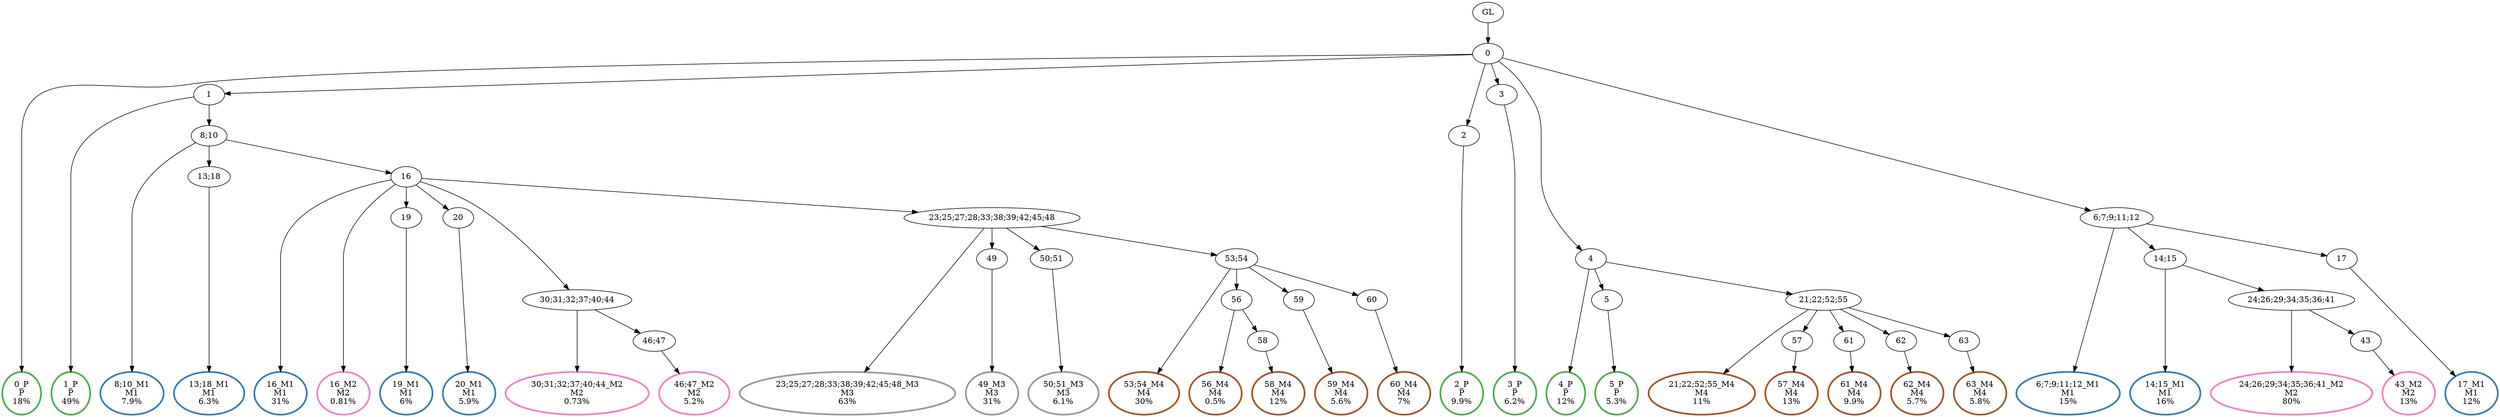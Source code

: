 digraph T {
	{
		rank=same
		61 [penwidth=3,colorscheme=set19,color=3,label="0_P\nP\n18%"]
		59 [penwidth=3,colorscheme=set19,color=3,label="1_P\nP\n49%"]
		57 [penwidth=3,colorscheme=set19,color=3,label="2_P\nP\n9.9%"]
		55 [penwidth=3,colorscheme=set19,color=3,label="3_P\nP\n6.2%"]
		53 [penwidth=3,colorscheme=set19,color=3,label="4_P\nP\n12%"]
		51 [penwidth=3,colorscheme=set19,color=3,label="5_P\nP\n5.3%"]
		49 [penwidth=3,colorscheme=set19,color=2,label="8;10_M1\nM1\n7.9%"]
		47 [penwidth=3,colorscheme=set19,color=2,label="13;18_M1\nM1\n6.3%"]
		45 [penwidth=3,colorscheme=set19,color=2,label="16_M1\nM1\n31%"]
		43 [penwidth=3,colorscheme=set19,color=2,label="19_M1\nM1\n6%"]
		41 [penwidth=3,colorscheme=set19,color=2,label="20_M1\nM1\n5.9%"]
		39 [penwidth=3,colorscheme=set19,color=2,label="6;7;9;11;12_M1\nM1\n15%"]
		37 [penwidth=3,colorscheme=set19,color=2,label="14;15_M1\nM1\n16%"]
		35 [penwidth=3,colorscheme=set19,color=2,label="17_M1\nM1\n12%"]
		34 [penwidth=3,colorscheme=set19,color=8,label="16_M2\nM2\n0.81%"]
		32 [penwidth=3,colorscheme=set19,color=8,label="30;31;32;37;40;44_M2\nM2\n0.73%"]
		30 [penwidth=3,colorscheme=set19,color=8,label="46;47_M2\nM2\n5.2%"]
		28 [penwidth=3,colorscheme=set19,color=8,label="24;26;29;34;35;36;41_M2\nM2\n80%"]
		26 [penwidth=3,colorscheme=set19,color=8,label="43_M2\nM2\n13%"]
		24 [penwidth=3,colorscheme=set19,color=9,label="23;25;27;28;33;38;39;42;45;48_M3\nM3\n63%"]
		22 [penwidth=3,colorscheme=set19,color=9,label="49_M3\nM3\n31%"]
		20 [penwidth=3,colorscheme=set19,color=9,label="50;51_M3\nM3\n6.1%"]
		18 [penwidth=3,colorscheme=set19,color=7,label="53;54_M4\nM4\n30%"]
		16 [penwidth=3,colorscheme=set19,color=7,label="56_M4\nM4\n0.5%"]
		14 [penwidth=3,colorscheme=set19,color=7,label="58_M4\nM4\n12%"]
		12 [penwidth=3,colorscheme=set19,color=7,label="59_M4\nM4\n5.6%"]
		10 [penwidth=3,colorscheme=set19,color=7,label="60_M4\nM4\n7%"]
		8 [penwidth=3,colorscheme=set19,color=7,label="21;22;52;55_M4\nM4\n11%"]
		6 [penwidth=3,colorscheme=set19,color=7,label="57_M4\nM4\n13%"]
		4 [penwidth=3,colorscheme=set19,color=7,label="61_M4\nM4\n9.9%"]
		2 [penwidth=3,colorscheme=set19,color=7,label="62_M4\nM4\n5.7%"]
		0 [penwidth=3,colorscheme=set19,color=7,label="63_M4\nM4\n5.8%"]
	}
	63 [label="GL"]
	62 [label="0"]
	60 [label="1"]
	58 [label="2"]
	56 [label="3"]
	54 [label="4"]
	52 [label="5"]
	50 [label="8;10"]
	48 [label="13;18"]
	46 [label="16"]
	44 [label="19"]
	42 [label="20"]
	40 [label="6;7;9;11;12"]
	38 [label="14;15"]
	36 [label="17"]
	33 [label="30;31;32;37;40;44"]
	31 [label="46;47"]
	29 [label="24;26;29;34;35;36;41"]
	27 [label="43"]
	25 [label="23;25;27;28;33;38;39;42;45;48"]
	23 [label="49"]
	21 [label="50;51"]
	19 [label="53;54"]
	17 [label="56"]
	15 [label="58"]
	13 [label="59"]
	11 [label="60"]
	9 [label="21;22;52;55"]
	7 [label="57"]
	5 [label="61"]
	3 [label="62"]
	1 [label="63"]
	63 -> 62
	62 -> 61
	62 -> 60
	62 -> 58
	62 -> 56
	62 -> 54
	62 -> 40
	60 -> 59
	60 -> 50
	58 -> 57
	56 -> 55
	54 -> 53
	54 -> 52
	54 -> 9
	52 -> 51
	50 -> 49
	50 -> 48
	50 -> 46
	48 -> 47
	46 -> 45
	46 -> 44
	46 -> 42
	46 -> 34
	46 -> 33
	46 -> 25
	44 -> 43
	42 -> 41
	40 -> 39
	40 -> 38
	40 -> 36
	38 -> 37
	38 -> 29
	36 -> 35
	33 -> 32
	33 -> 31
	31 -> 30
	29 -> 28
	29 -> 27
	27 -> 26
	25 -> 24
	25 -> 23
	25 -> 21
	25 -> 19
	23 -> 22
	21 -> 20
	19 -> 18
	19 -> 17
	19 -> 13
	19 -> 11
	17 -> 16
	17 -> 15
	15 -> 14
	13 -> 12
	11 -> 10
	9 -> 8
	9 -> 7
	9 -> 5
	9 -> 3
	9 -> 1
	7 -> 6
	5 -> 4
	3 -> 2
	1 -> 0
}
